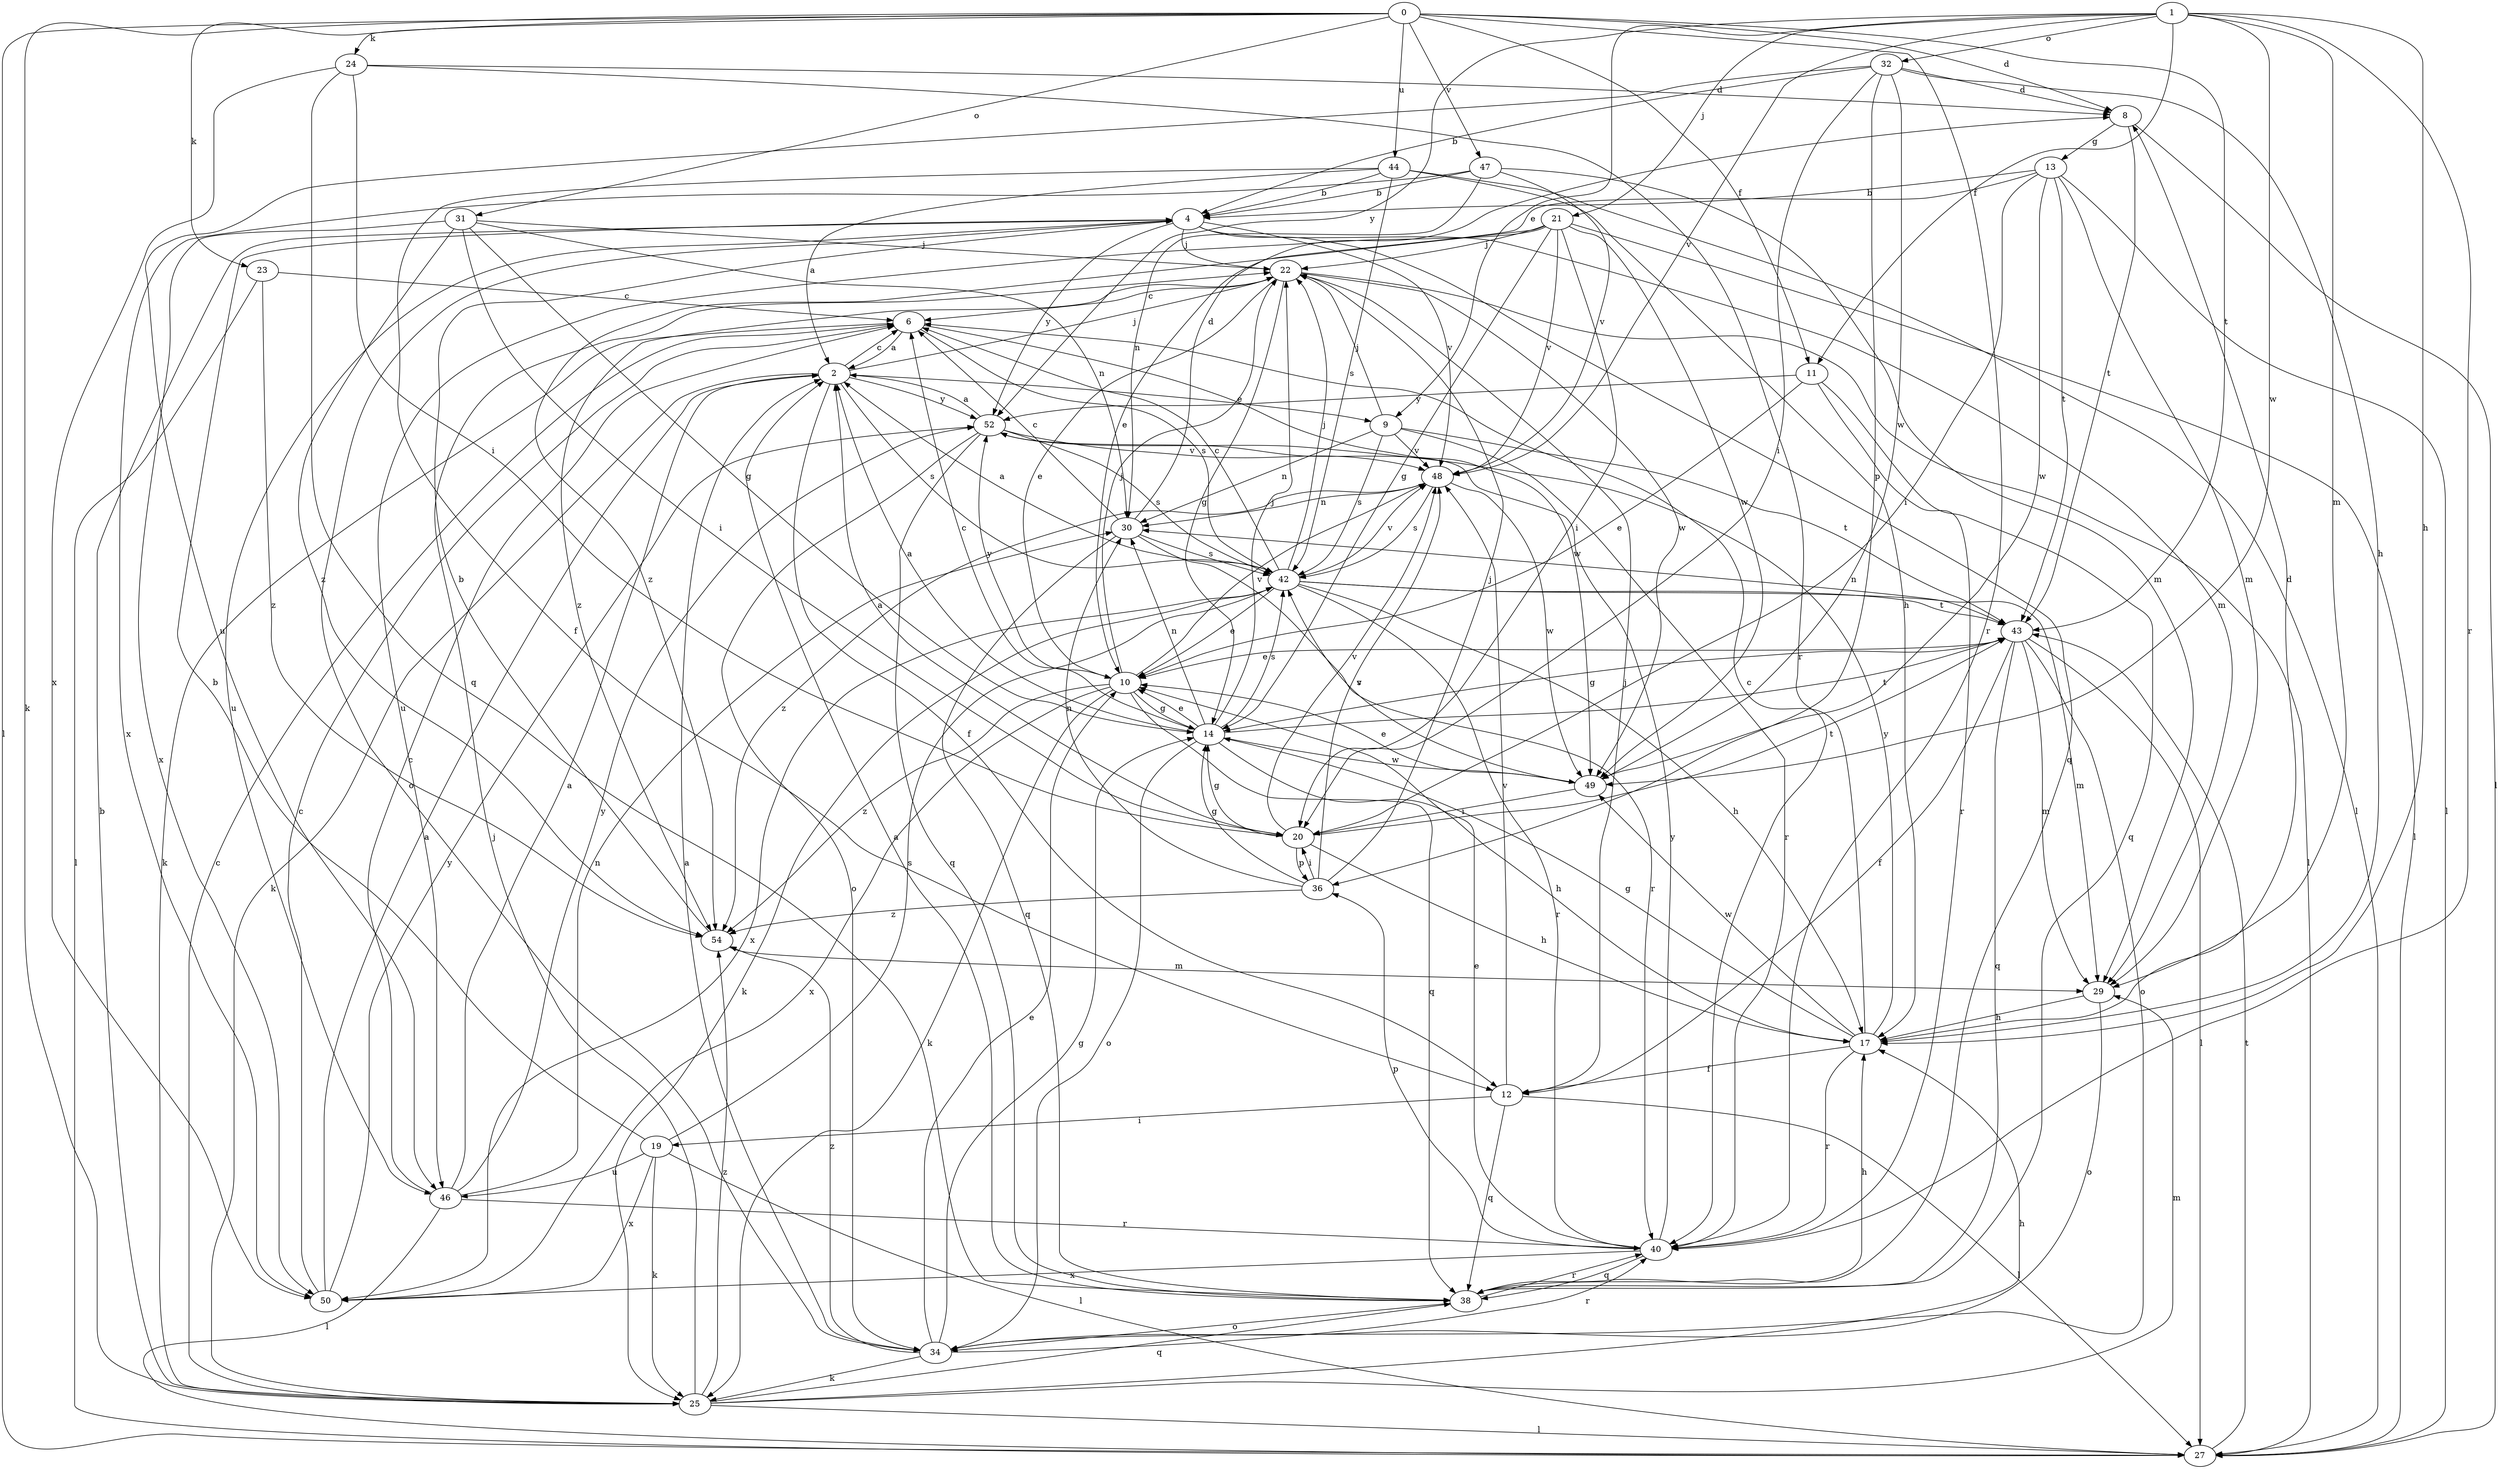 strict digraph  {
0;
1;
2;
4;
6;
8;
9;
10;
11;
12;
13;
14;
17;
19;
20;
21;
22;
23;
24;
25;
27;
29;
30;
31;
32;
34;
36;
38;
40;
42;
43;
44;
46;
47;
48;
49;
50;
52;
54;
0 -> 8  [label=d];
0 -> 11  [label=f];
0 -> 23  [label=k];
0 -> 24  [label=k];
0 -> 25  [label=k];
0 -> 27  [label=l];
0 -> 31  [label=o];
0 -> 40  [label=r];
0 -> 43  [label=t];
0 -> 44  [label=u];
0 -> 47  [label=v];
1 -> 9  [label=e];
1 -> 11  [label=f];
1 -> 17  [label=h];
1 -> 21  [label=j];
1 -> 29  [label=m];
1 -> 32  [label=o];
1 -> 40  [label=r];
1 -> 48  [label=v];
1 -> 49  [label=w];
1 -> 52  [label=y];
2 -> 6  [label=c];
2 -> 9  [label=e];
2 -> 12  [label=f];
2 -> 22  [label=j];
2 -> 25  [label=k];
2 -> 42  [label=s];
2 -> 52  [label=y];
4 -> 22  [label=j];
4 -> 29  [label=m];
4 -> 34  [label=o];
4 -> 38  [label=q];
4 -> 46  [label=u];
4 -> 48  [label=v];
4 -> 52  [label=y];
6 -> 2  [label=a];
6 -> 25  [label=k];
6 -> 42  [label=s];
6 -> 49  [label=w];
8 -> 13  [label=g];
8 -> 27  [label=l];
8 -> 43  [label=t];
9 -> 22  [label=j];
9 -> 30  [label=n];
9 -> 40  [label=r];
9 -> 42  [label=s];
9 -> 43  [label=t];
9 -> 48  [label=v];
10 -> 14  [label=g];
10 -> 22  [label=j];
10 -> 25  [label=k];
10 -> 38  [label=q];
10 -> 48  [label=v];
10 -> 50  [label=x];
10 -> 52  [label=y];
10 -> 54  [label=z];
11 -> 10  [label=e];
11 -> 38  [label=q];
11 -> 40  [label=r];
11 -> 52  [label=y];
12 -> 19  [label=i];
12 -> 22  [label=j];
12 -> 27  [label=l];
12 -> 38  [label=q];
12 -> 48  [label=v];
13 -> 4  [label=b];
13 -> 10  [label=e];
13 -> 20  [label=i];
13 -> 27  [label=l];
13 -> 29  [label=m];
13 -> 43  [label=t];
13 -> 49  [label=w];
14 -> 2  [label=a];
14 -> 6  [label=c];
14 -> 10  [label=e];
14 -> 17  [label=h];
14 -> 22  [label=j];
14 -> 30  [label=n];
14 -> 34  [label=o];
14 -> 42  [label=s];
14 -> 43  [label=t];
14 -> 49  [label=w];
17 -> 6  [label=c];
17 -> 8  [label=d];
17 -> 12  [label=f];
17 -> 14  [label=g];
17 -> 40  [label=r];
17 -> 49  [label=w];
17 -> 52  [label=y];
19 -> 4  [label=b];
19 -> 25  [label=k];
19 -> 27  [label=l];
19 -> 42  [label=s];
19 -> 46  [label=u];
19 -> 50  [label=x];
20 -> 2  [label=a];
20 -> 14  [label=g];
20 -> 17  [label=h];
20 -> 36  [label=p];
20 -> 43  [label=t];
20 -> 48  [label=v];
21 -> 14  [label=g];
21 -> 20  [label=i];
21 -> 22  [label=j];
21 -> 27  [label=l];
21 -> 46  [label=u];
21 -> 48  [label=v];
21 -> 49  [label=w];
21 -> 54  [label=z];
22 -> 6  [label=c];
22 -> 10  [label=e];
22 -> 14  [label=g];
22 -> 27  [label=l];
22 -> 49  [label=w];
22 -> 54  [label=z];
23 -> 6  [label=c];
23 -> 27  [label=l];
23 -> 54  [label=z];
24 -> 8  [label=d];
24 -> 20  [label=i];
24 -> 38  [label=q];
24 -> 40  [label=r];
24 -> 50  [label=x];
25 -> 4  [label=b];
25 -> 6  [label=c];
25 -> 17  [label=h];
25 -> 22  [label=j];
25 -> 27  [label=l];
25 -> 29  [label=m];
25 -> 38  [label=q];
25 -> 54  [label=z];
27 -> 43  [label=t];
29 -> 17  [label=h];
29 -> 34  [label=o];
30 -> 6  [label=c];
30 -> 8  [label=d];
30 -> 38  [label=q];
30 -> 40  [label=r];
30 -> 42  [label=s];
31 -> 14  [label=g];
31 -> 20  [label=i];
31 -> 22  [label=j];
31 -> 30  [label=n];
31 -> 50  [label=x];
31 -> 54  [label=z];
32 -> 4  [label=b];
32 -> 8  [label=d];
32 -> 17  [label=h];
32 -> 20  [label=i];
32 -> 36  [label=p];
32 -> 46  [label=u];
32 -> 49  [label=w];
34 -> 2  [label=a];
34 -> 10  [label=e];
34 -> 14  [label=g];
34 -> 25  [label=k];
34 -> 40  [label=r];
34 -> 54  [label=z];
36 -> 14  [label=g];
36 -> 20  [label=i];
36 -> 22  [label=j];
36 -> 30  [label=n];
36 -> 48  [label=v];
36 -> 54  [label=z];
38 -> 2  [label=a];
38 -> 17  [label=h];
38 -> 34  [label=o];
38 -> 40  [label=r];
40 -> 10  [label=e];
40 -> 36  [label=p];
40 -> 38  [label=q];
40 -> 50  [label=x];
40 -> 52  [label=y];
42 -> 2  [label=a];
42 -> 6  [label=c];
42 -> 10  [label=e];
42 -> 17  [label=h];
42 -> 22  [label=j];
42 -> 25  [label=k];
42 -> 29  [label=m];
42 -> 40  [label=r];
42 -> 43  [label=t];
42 -> 48  [label=v];
42 -> 50  [label=x];
43 -> 10  [label=e];
43 -> 12  [label=f];
43 -> 14  [label=g];
43 -> 27  [label=l];
43 -> 29  [label=m];
43 -> 30  [label=n];
43 -> 34  [label=o];
43 -> 38  [label=q];
44 -> 2  [label=a];
44 -> 4  [label=b];
44 -> 12  [label=f];
44 -> 17  [label=h];
44 -> 27  [label=l];
44 -> 42  [label=s];
46 -> 2  [label=a];
46 -> 6  [label=c];
46 -> 27  [label=l];
46 -> 30  [label=n];
46 -> 40  [label=r];
46 -> 52  [label=y];
47 -> 4  [label=b];
47 -> 29  [label=m];
47 -> 30  [label=n];
47 -> 48  [label=v];
47 -> 50  [label=x];
48 -> 30  [label=n];
48 -> 42  [label=s];
48 -> 49  [label=w];
48 -> 54  [label=z];
49 -> 10  [label=e];
49 -> 20  [label=i];
49 -> 42  [label=s];
50 -> 2  [label=a];
50 -> 6  [label=c];
50 -> 52  [label=y];
52 -> 2  [label=a];
52 -> 34  [label=o];
52 -> 38  [label=q];
52 -> 42  [label=s];
52 -> 48  [label=v];
54 -> 4  [label=b];
54 -> 29  [label=m];
}
